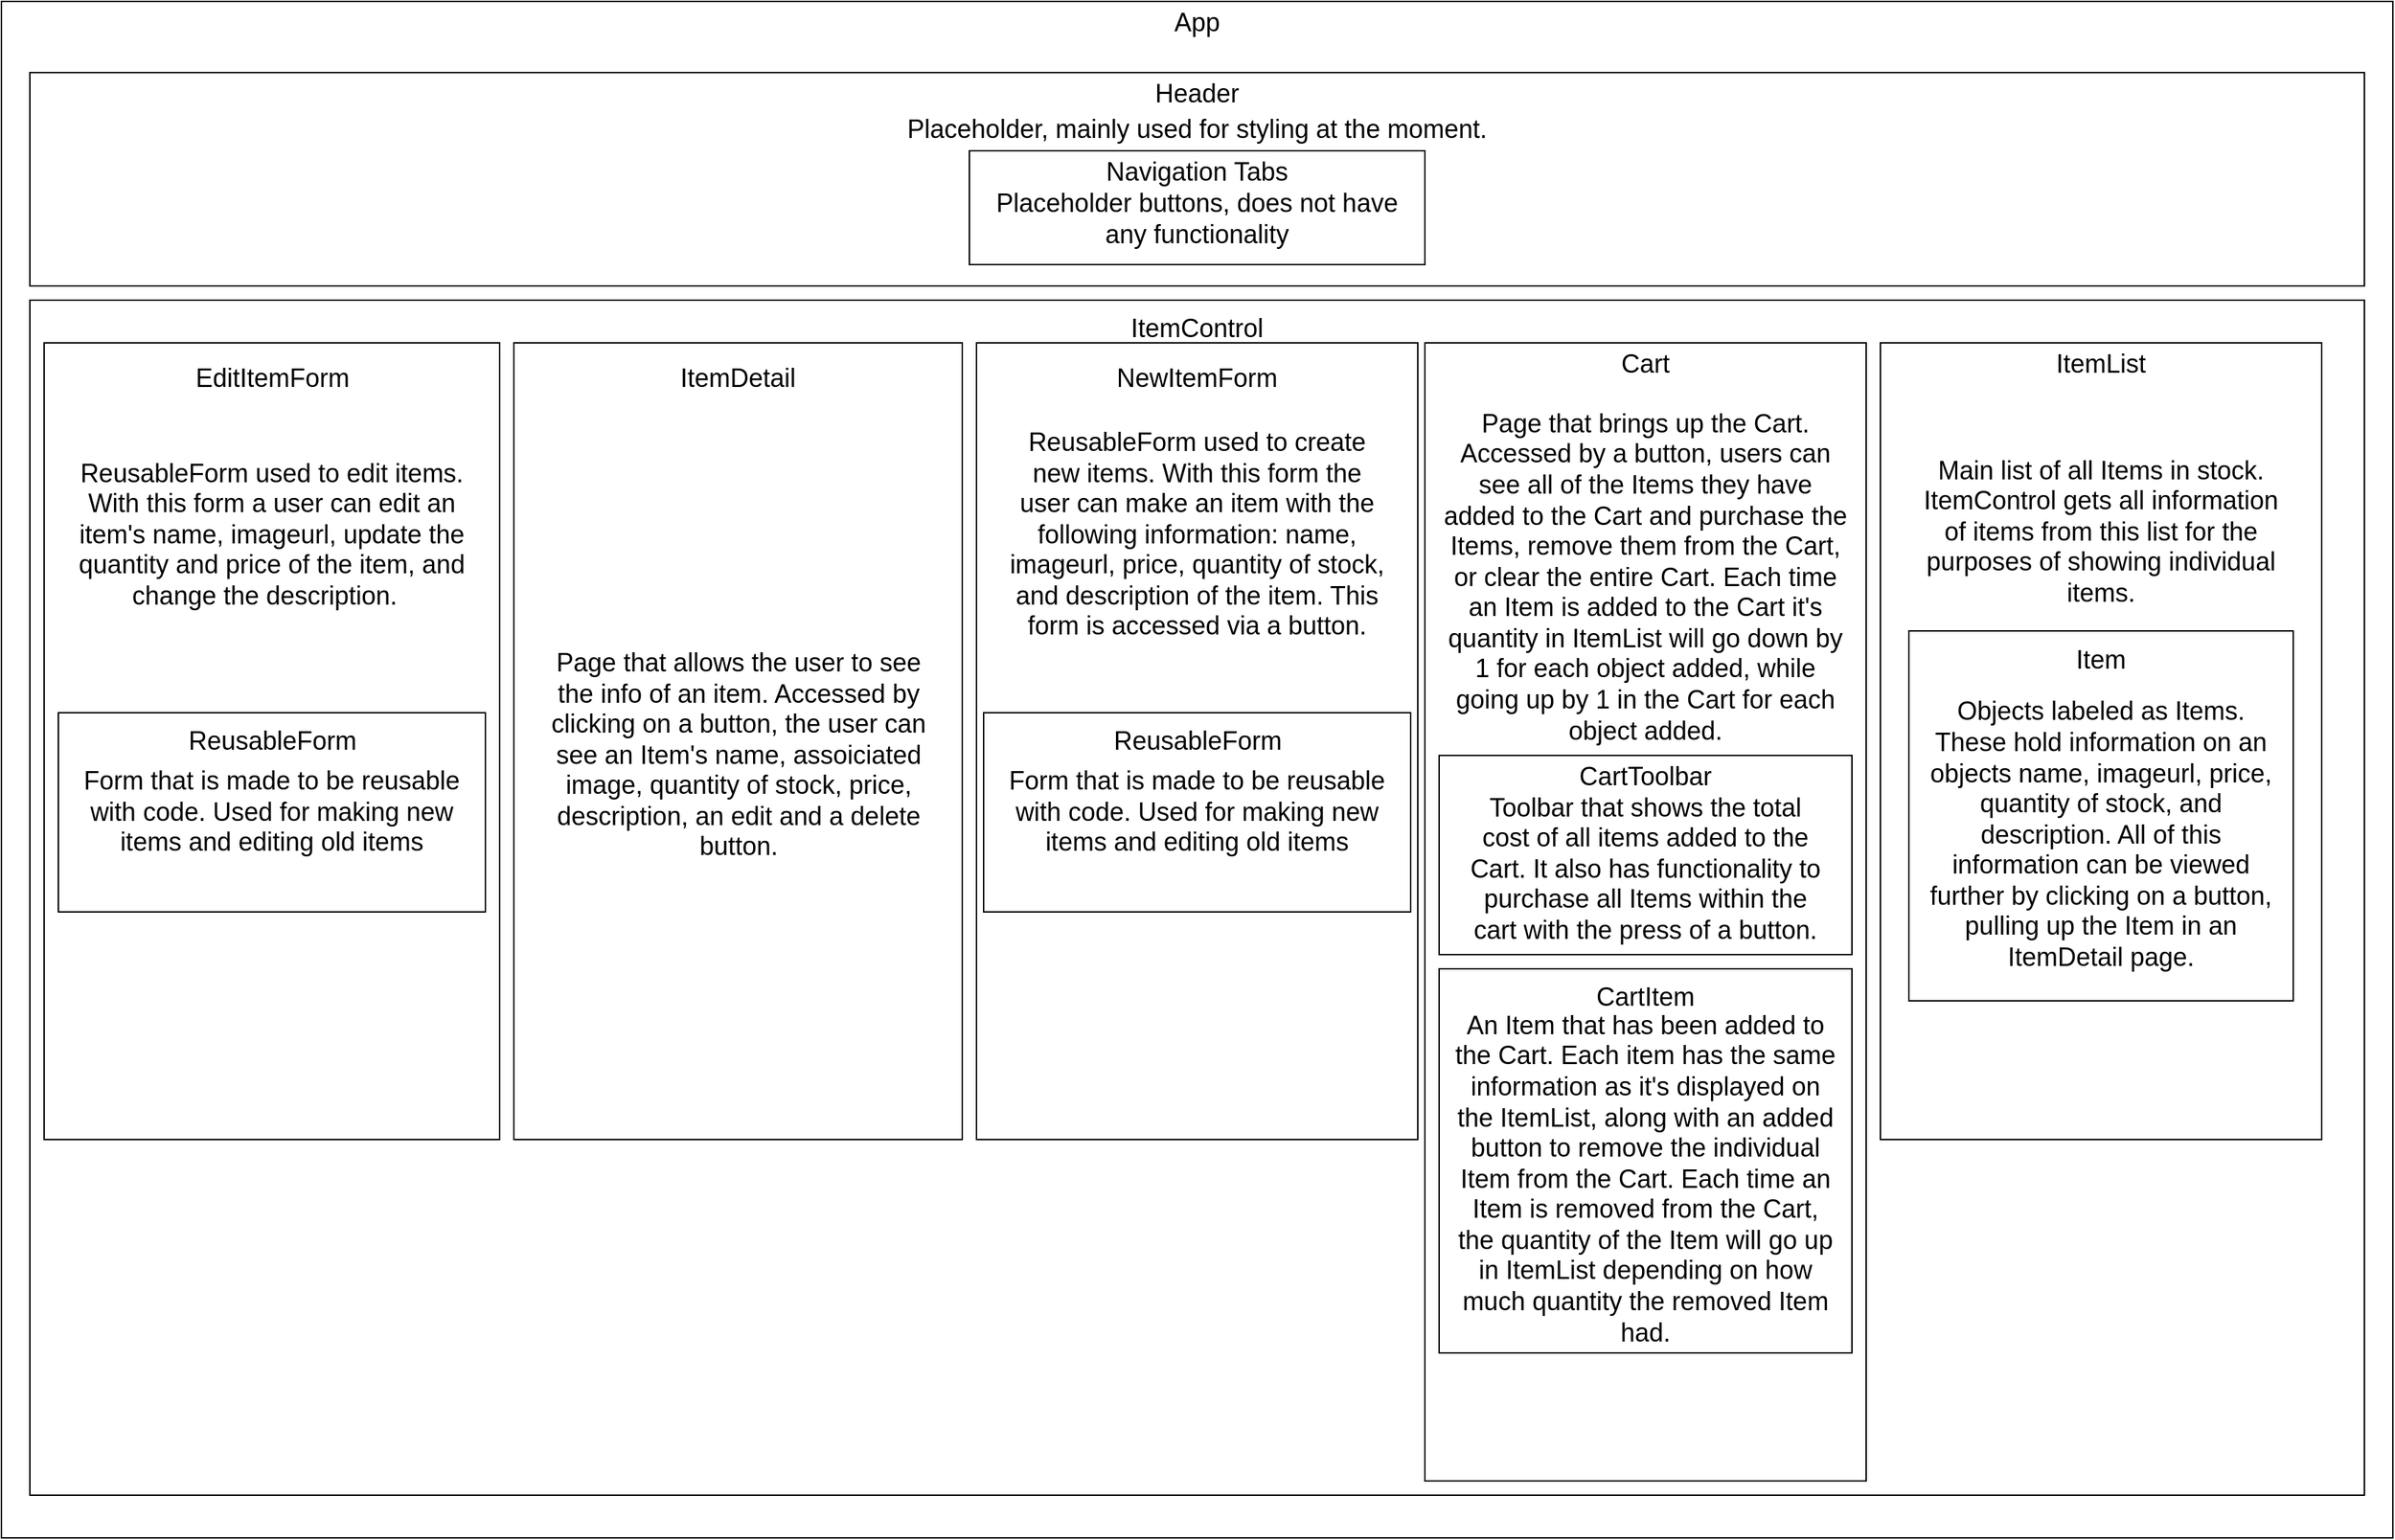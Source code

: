 <mxfile>
    <diagram id="fJSsztvPv5rHxXK26Hsn" name="Page-1">
        <mxGraphModel dx="2348" dy="1172" grid="1" gridSize="10" guides="1" tooltips="1" connect="1" arrows="1" fold="1" page="1" pageScale="1" pageWidth="850" pageHeight="1100" math="0" shadow="0">
            <root>
                <mxCell id="0"/>
                <mxCell id="1" parent="0"/>
                <mxCell id="2" value="" style="rounded=0;whiteSpace=wrap;html=1;" parent="1" vertex="1">
                    <mxGeometry x="10" y="10" width="1680" height="1080" as="geometry"/>
                </mxCell>
                <mxCell id="3" value="&lt;font style=&quot;font-size: 18px;&quot;&gt;App&lt;/font&gt;" style="text;html=1;strokeColor=none;fillColor=none;align=center;verticalAlign=middle;whiteSpace=wrap;rounded=0;" parent="1" vertex="1">
                    <mxGeometry x="820" y="10" width="60" height="30" as="geometry"/>
                </mxCell>
                <mxCell id="4" value="" style="rounded=0;whiteSpace=wrap;html=1;fontSize=18;" parent="1" vertex="1">
                    <mxGeometry x="30" y="220" width="1640" height="840" as="geometry"/>
                </mxCell>
                <mxCell id="5" value="" style="rounded=0;whiteSpace=wrap;html=1;" parent="1" vertex="1">
                    <mxGeometry x="30" y="60" width="1640" height="150" as="geometry"/>
                </mxCell>
                <mxCell id="6" value="&lt;font style=&quot;font-size: 18px;&quot;&gt;Header&lt;/font&gt;" style="text;html=1;strokeColor=none;fillColor=none;align=center;verticalAlign=middle;whiteSpace=wrap;rounded=0;" parent="1" vertex="1">
                    <mxGeometry x="790" y="60" width="120" height="30" as="geometry"/>
                </mxCell>
                <mxCell id="7" value="&lt;font style=&quot;font-size: 18px;&quot;&gt;Placeholder, mainly used for styling at the moment.&lt;/font&gt;" style="text;html=1;strokeColor=none;fillColor=none;align=center;verticalAlign=middle;whiteSpace=wrap;rounded=0;fontSize=14;" parent="1" vertex="1">
                    <mxGeometry x="535" y="80" width="630" height="40" as="geometry"/>
                </mxCell>
                <mxCell id="8" value="" style="rounded=0;whiteSpace=wrap;html=1;fontSize=14;" parent="1" vertex="1">
                    <mxGeometry x="690" y="115" width="320" height="80" as="geometry"/>
                </mxCell>
                <mxCell id="9" value="&lt;font style=&quot;font-size: 18px;&quot;&gt;Navigation Tabs&lt;/font&gt;" style="text;html=1;strokeColor=none;fillColor=none;align=center;verticalAlign=middle;whiteSpace=wrap;rounded=0;fontSize=14;" parent="1" vertex="1">
                    <mxGeometry x="785" y="115" width="130" height="30" as="geometry"/>
                </mxCell>
                <mxCell id="10" value="&lt;font style=&quot;font-size: 18px;&quot;&gt;Placeholder buttons, does not have any functionality&lt;/font&gt;" style="text;html=1;strokeColor=none;fillColor=none;align=center;verticalAlign=middle;whiteSpace=wrap;rounded=0;fontSize=14;" parent="1" vertex="1">
                    <mxGeometry x="700" y="140" width="300" height="45" as="geometry"/>
                </mxCell>
                <mxCell id="11" value="" style="rounded=0;whiteSpace=wrap;html=1;fontSize=14;" parent="1" vertex="1">
                    <mxGeometry x="40" y="250" width="320" height="560" as="geometry"/>
                </mxCell>
                <mxCell id="12" value="&lt;font style=&quot;font-size: 18px;&quot;&gt;ItemControl&lt;/font&gt;" style="text;html=1;strokeColor=none;fillColor=none;align=center;verticalAlign=middle;whiteSpace=wrap;rounded=0;fontSize=14;" parent="1" vertex="1">
                    <mxGeometry x="650" y="225" width="400" height="30" as="geometry"/>
                </mxCell>
                <mxCell id="13" value="&lt;font style=&quot;font-size: 18px;&quot;&gt;EditItemForm&lt;/font&gt;" style="text;html=1;strokeColor=none;fillColor=none;align=center;verticalAlign=middle;whiteSpace=wrap;rounded=0;fontSize=18;" parent="1" vertex="1">
                    <mxGeometry x="142.5" y="260" width="115" height="30" as="geometry"/>
                </mxCell>
                <mxCell id="14" value="&lt;font style=&quot;font-size: 18px;&quot;&gt;ReusableForm used to edit items. With this form a user can edit an item's name, imageurl, update the quantity and price of the item, and change the description.&amp;nbsp;&amp;nbsp;&lt;/font&gt;" style="text;html=1;strokeColor=none;fillColor=none;align=center;verticalAlign=middle;whiteSpace=wrap;rounded=0;fontSize=14;" parent="1" vertex="1">
                    <mxGeometry x="50" y="312.5" width="300" height="145" as="geometry"/>
                </mxCell>
                <mxCell id="15" value="&lt;font style=&quot;font-size: 18px;&quot;&gt;Form that is made to be reusable with code. Used for making new items and editing old items&lt;/font&gt;" style="rounded=0;whiteSpace=wrap;html=1;fontSize=14;" parent="1" vertex="1">
                    <mxGeometry x="50" y="510" width="300" height="140" as="geometry"/>
                </mxCell>
                <mxCell id="16" value="&lt;font style=&quot;font-size: 18px;&quot;&gt;ReusableForm&lt;/font&gt;" style="text;html=1;strokeColor=none;fillColor=none;align=center;verticalAlign=middle;whiteSpace=wrap;rounded=0;fontSize=14;" parent="1" vertex="1">
                    <mxGeometry x="127.5" y="515" width="145" height="30" as="geometry"/>
                </mxCell>
                <mxCell id="18" value="" style="rounded=0;whiteSpace=wrap;html=1;fontSize=14;" parent="1" vertex="1">
                    <mxGeometry x="370" y="250" width="315" height="560" as="geometry"/>
                </mxCell>
                <mxCell id="19" value="&lt;font style=&quot;font-size: 18px;&quot;&gt;ItemDetail&lt;/font&gt;" style="text;html=1;strokeColor=none;fillColor=none;align=center;verticalAlign=middle;whiteSpace=wrap;rounded=0;fontSize=14;" parent="1" vertex="1">
                    <mxGeometry x="465" y="260" width="125" height="30" as="geometry"/>
                </mxCell>
                <mxCell id="20" value="&lt;font style=&quot;font-size: 18px;&quot;&gt;Page that allows the user to see the info of an item. Accessed by clicking on a button, the user can see an Item's name, assoiciated image, quantity of stock, price, description, an edit and a delete button.&lt;/font&gt;" style="text;html=1;strokeColor=none;fillColor=none;align=center;verticalAlign=middle;whiteSpace=wrap;rounded=0;fontSize=14;" parent="1" vertex="1">
                    <mxGeometry x="392.5" y="430" width="270" height="220" as="geometry"/>
                </mxCell>
                <mxCell id="21" value="" style="rounded=0;whiteSpace=wrap;html=1;fontSize=14;" parent="1" vertex="1">
                    <mxGeometry x="695" y="250" width="310" height="560" as="geometry"/>
                </mxCell>
                <mxCell id="22" value="&lt;font style=&quot;font-size: 18px;&quot;&gt;NewItemForm&lt;/font&gt;" style="text;html=1;strokeColor=none;fillColor=none;align=center;verticalAlign=middle;whiteSpace=wrap;rounded=0;fontSize=14;" parent="1" vertex="1">
                    <mxGeometry x="750" y="260" width="200" height="30" as="geometry"/>
                </mxCell>
                <mxCell id="24" value="&lt;font style=&quot;font-size: 18px;&quot;&gt;ReusableForm used to create new items. With this form the user can make an item with the following information: name, imageurl, price, quantity of stock, and description of the item. This form is accessed via a button.&lt;/font&gt;" style="text;html=1;strokeColor=none;fillColor=none;align=center;verticalAlign=middle;whiteSpace=wrap;rounded=0;fontSize=14;" parent="1" vertex="1">
                    <mxGeometry x="715" y="290" width="270" height="190" as="geometry"/>
                </mxCell>
                <mxCell id="25" value="&lt;font style=&quot;font-size: 18px;&quot;&gt;Form that is made to be reusable with code. Used for making new items and editing old items&lt;/font&gt;" style="rounded=0;whiteSpace=wrap;html=1;fontSize=14;" parent="1" vertex="1">
                    <mxGeometry x="700" y="510" width="300" height="140" as="geometry"/>
                </mxCell>
                <mxCell id="26" value="&lt;font style=&quot;font-size: 18px;&quot;&gt;ReusableForm&lt;/font&gt;" style="text;html=1;strokeColor=none;fillColor=none;align=center;verticalAlign=middle;whiteSpace=wrap;rounded=0;fontSize=14;" parent="1" vertex="1">
                    <mxGeometry x="777.5" y="515" width="145" height="30" as="geometry"/>
                </mxCell>
                <mxCell id="28" value="" style="rounded=0;whiteSpace=wrap;html=1;" vertex="1" parent="1">
                    <mxGeometry x="1010" y="250" width="310" height="800" as="geometry"/>
                </mxCell>
                <mxCell id="29" value="&lt;font style=&quot;font-size: 18px;&quot;&gt;Cart&lt;/font&gt;" style="text;html=1;strokeColor=none;fillColor=none;align=center;verticalAlign=middle;whiteSpace=wrap;rounded=0;" vertex="1" parent="1">
                    <mxGeometry x="1030" y="250" width="270" height="30" as="geometry"/>
                </mxCell>
                <mxCell id="30" value="" style="rounded=0;whiteSpace=wrap;html=1;fontSize=14;" vertex="1" parent="1">
                    <mxGeometry x="1020" y="540" width="290" height="140" as="geometry"/>
                </mxCell>
                <mxCell id="31" value="" style="rounded=0;whiteSpace=wrap;html=1;fontSize=14;" vertex="1" parent="1">
                    <mxGeometry x="1020" y="690" width="290" height="270" as="geometry"/>
                </mxCell>
                <mxCell id="33" value="&lt;font style=&quot;font-size: 18px;&quot;&gt;CartToolbar&lt;/font&gt;" style="text;html=1;strokeColor=none;fillColor=none;align=center;verticalAlign=middle;whiteSpace=wrap;rounded=0;fontSize=14;" vertex="1" parent="1">
                    <mxGeometry x="1040" y="540" width="250" height="30" as="geometry"/>
                </mxCell>
                <mxCell id="34" value="&lt;font style=&quot;font-size: 18px;&quot;&gt;CartItem&lt;/font&gt;" style="text;html=1;strokeColor=none;fillColor=none;align=center;verticalAlign=middle;whiteSpace=wrap;rounded=0;fontSize=14;" vertex="1" parent="1">
                    <mxGeometry x="1040" y="695" width="250" height="30" as="geometry"/>
                </mxCell>
                <mxCell id="37" value="&lt;font style=&quot;font-size: 18px;&quot;&gt;An Item that has been added to the Cart. Each item has the same information as it's displayed on the ItemList, along with an added button to remove the individual Item from the Cart. Each time an Item is removed from the Cart, the quantity of the Item will go up in ItemList depending on how much quantity the removed Item had.&lt;/font&gt;" style="text;html=1;strokeColor=none;fillColor=none;align=center;verticalAlign=middle;whiteSpace=wrap;rounded=0;fontSize=14;" vertex="1" parent="1">
                    <mxGeometry x="1030" y="725" width="270" height="225" as="geometry"/>
                </mxCell>
                <mxCell id="38" value="&lt;font style=&quot;font-size: 18px;&quot;&gt;Toolbar that shows the total cost of all items added to the Cart. It also has functionality to purchase all Items within the cart with the press of a button.&lt;/font&gt;" style="text;html=1;strokeColor=none;fillColor=none;align=center;verticalAlign=middle;whiteSpace=wrap;rounded=0;fontSize=14;" vertex="1" parent="1">
                    <mxGeometry x="1040" y="557.5" width="250" height="125" as="geometry"/>
                </mxCell>
                <mxCell id="39" value="&lt;font style=&quot;font-size: 18px;&quot;&gt;Page that brings up the Cart. Accessed by a button, users can see all of the Items they have added to the Cart and purchase the Items, remove them from the Cart, or clear the entire Cart. Each time an Item is added to the Cart it's quantity in ItemList will go down by 1 for each object added, while going up by 1 in the Cart for each object added.&lt;/font&gt;" style="text;html=1;strokeColor=none;fillColor=none;align=center;verticalAlign=middle;whiteSpace=wrap;rounded=0;fontSize=14;" vertex="1" parent="1">
                    <mxGeometry x="1020" y="290" width="290" height="250" as="geometry"/>
                </mxCell>
                <mxCell id="40" value="" style="rounded=0;whiteSpace=wrap;html=1;fontSize=12;" vertex="1" parent="1">
                    <mxGeometry x="1330" y="250" width="310" height="560" as="geometry"/>
                </mxCell>
                <mxCell id="41" value="&lt;font style=&quot;font-size: 18px;&quot;&gt;ItemList&lt;/font&gt;" style="text;html=1;strokeColor=none;fillColor=none;align=center;verticalAlign=middle;whiteSpace=wrap;rounded=0;fontSize=12;" vertex="1" parent="1">
                    <mxGeometry x="1350" y="250" width="270" height="30" as="geometry"/>
                </mxCell>
                <mxCell id="42" value="&lt;font style=&quot;font-size: 18px;&quot;&gt;Main list of all Items in stock. ItemControl gets all information of items from this list for the purposes of showing individual items.&lt;/font&gt;" style="text;html=1;strokeColor=none;fillColor=none;align=center;verticalAlign=middle;whiteSpace=wrap;rounded=0;fontSize=14;" vertex="1" parent="1">
                    <mxGeometry x="1350" y="312.5" width="270" height="140" as="geometry"/>
                </mxCell>
                <mxCell id="43" value="" style="rounded=0;whiteSpace=wrap;html=1;fontSize=14;" vertex="1" parent="1">
                    <mxGeometry x="1350" y="452.5" width="270" height="260" as="geometry"/>
                </mxCell>
                <mxCell id="44" value="&lt;font style=&quot;font-size: 18px;&quot;&gt;Item&lt;/font&gt;" style="text;html=1;strokeColor=none;fillColor=none;align=center;verticalAlign=middle;whiteSpace=wrap;rounded=0;fontSize=14;" vertex="1" parent="1">
                    <mxGeometry x="1360" y="457.5" width="250" height="30" as="geometry"/>
                </mxCell>
                <mxCell id="45" value="&lt;font style=&quot;font-size: 18px;&quot;&gt;Objects labeled as Items. These hold information on an objects name, imageurl, price, quantity of stock, and description. All of this information can be viewed further by clicking on a button, pulling up the Item in an ItemDetail page.&lt;/font&gt;" style="text;html=1;strokeColor=none;fillColor=none;align=center;verticalAlign=middle;whiteSpace=wrap;rounded=0;fontSize=14;" vertex="1" parent="1">
                    <mxGeometry x="1360" y="487.5" width="250" height="217.5" as="geometry"/>
                </mxCell>
            </root>
        </mxGraphModel>
    </diagram>
</mxfile>
